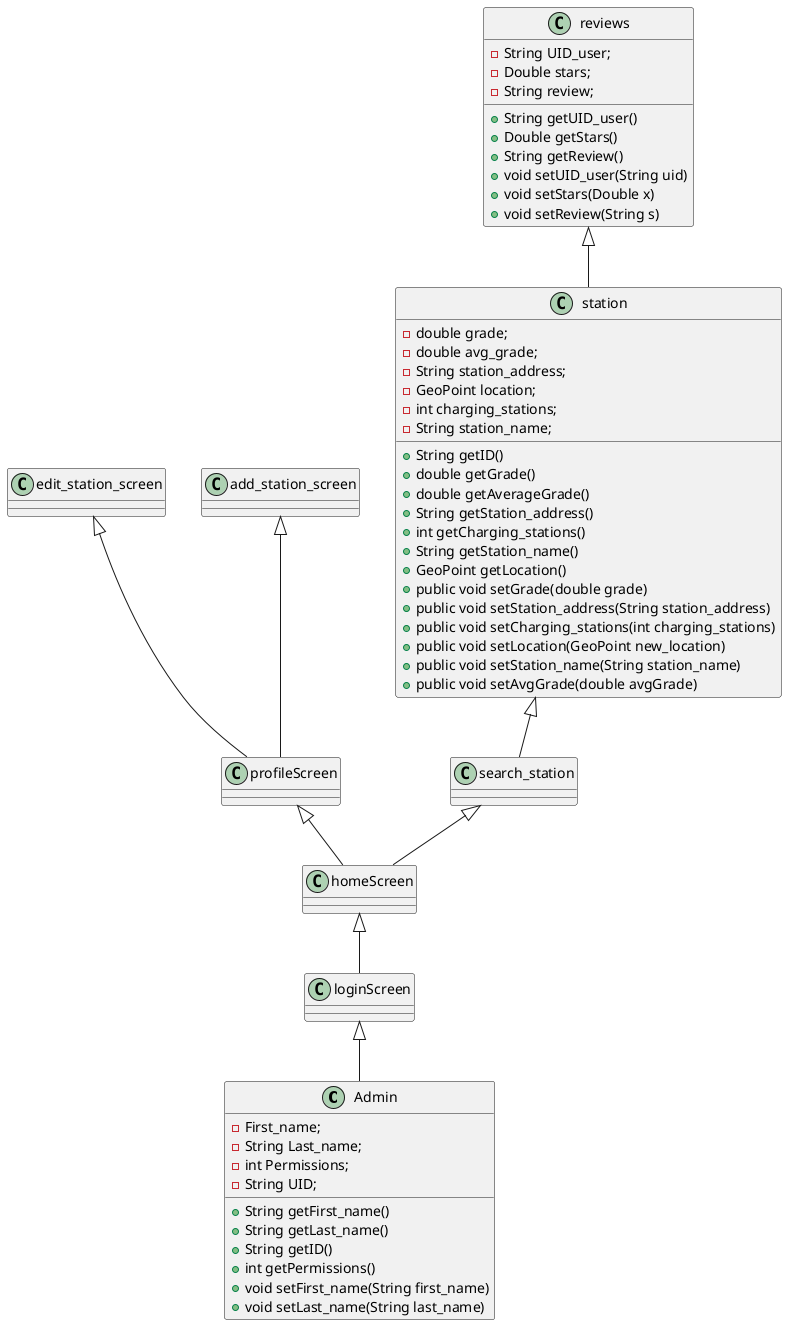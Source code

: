 @startuml
'https://plantuml.com/class-diagram

class Admin {
-First_name;
-String Last_name;
-int Permissions;
-String UID;
+ String getFirst_name()
+ String getLast_name()
+ String getID()
+ int getPermissions()
+void setFirst_name(String first_name)
+void setLast_name(String last_name)
}

class loginScreen {
}

class homeScreen {
}

class profileScreen {
}


class edit_station_screen {
}

class add_station_screen {
}

class search_station {
}
class station {
- double grade;
-double avg_grade;
-String station_address;
-GeoPoint location;
-int charging_stations;
-String station_name;
+ String getID()
+ double getGrade()
+ double getAverageGrade()
+ String getStation_address()
+ int getCharging_stations()
+ String getStation_name()
+ GeoPoint getLocation()
+ public void setGrade(double grade)
+ public void setStation_address(String station_address)
+ public void setCharging_stations(int charging_stations)
+ public void setLocation(GeoPoint new_location)
+ public void setStation_name(String station_name)
+ public void setAvgGrade(double avgGrade)

}

class reviews {
 - String UID_user;
   - Double stars;
   - String review;

+ String getUID_user()
+ Double getStars()
+ String getReview()
+ void setUID_user(String uid)
+ void setStars(Double x)
+ void setReview(String s)

}

loginScreen <|-- Admin
homeScreen <|-- loginScreen
profileScreen <|-- homeScreen
search_station <|-- homeScreen
station <|-- search_station
reviews <|-- station
add_station_screen <|-- profileScreen
edit_station_screen <|-- profileScreen
@enduml